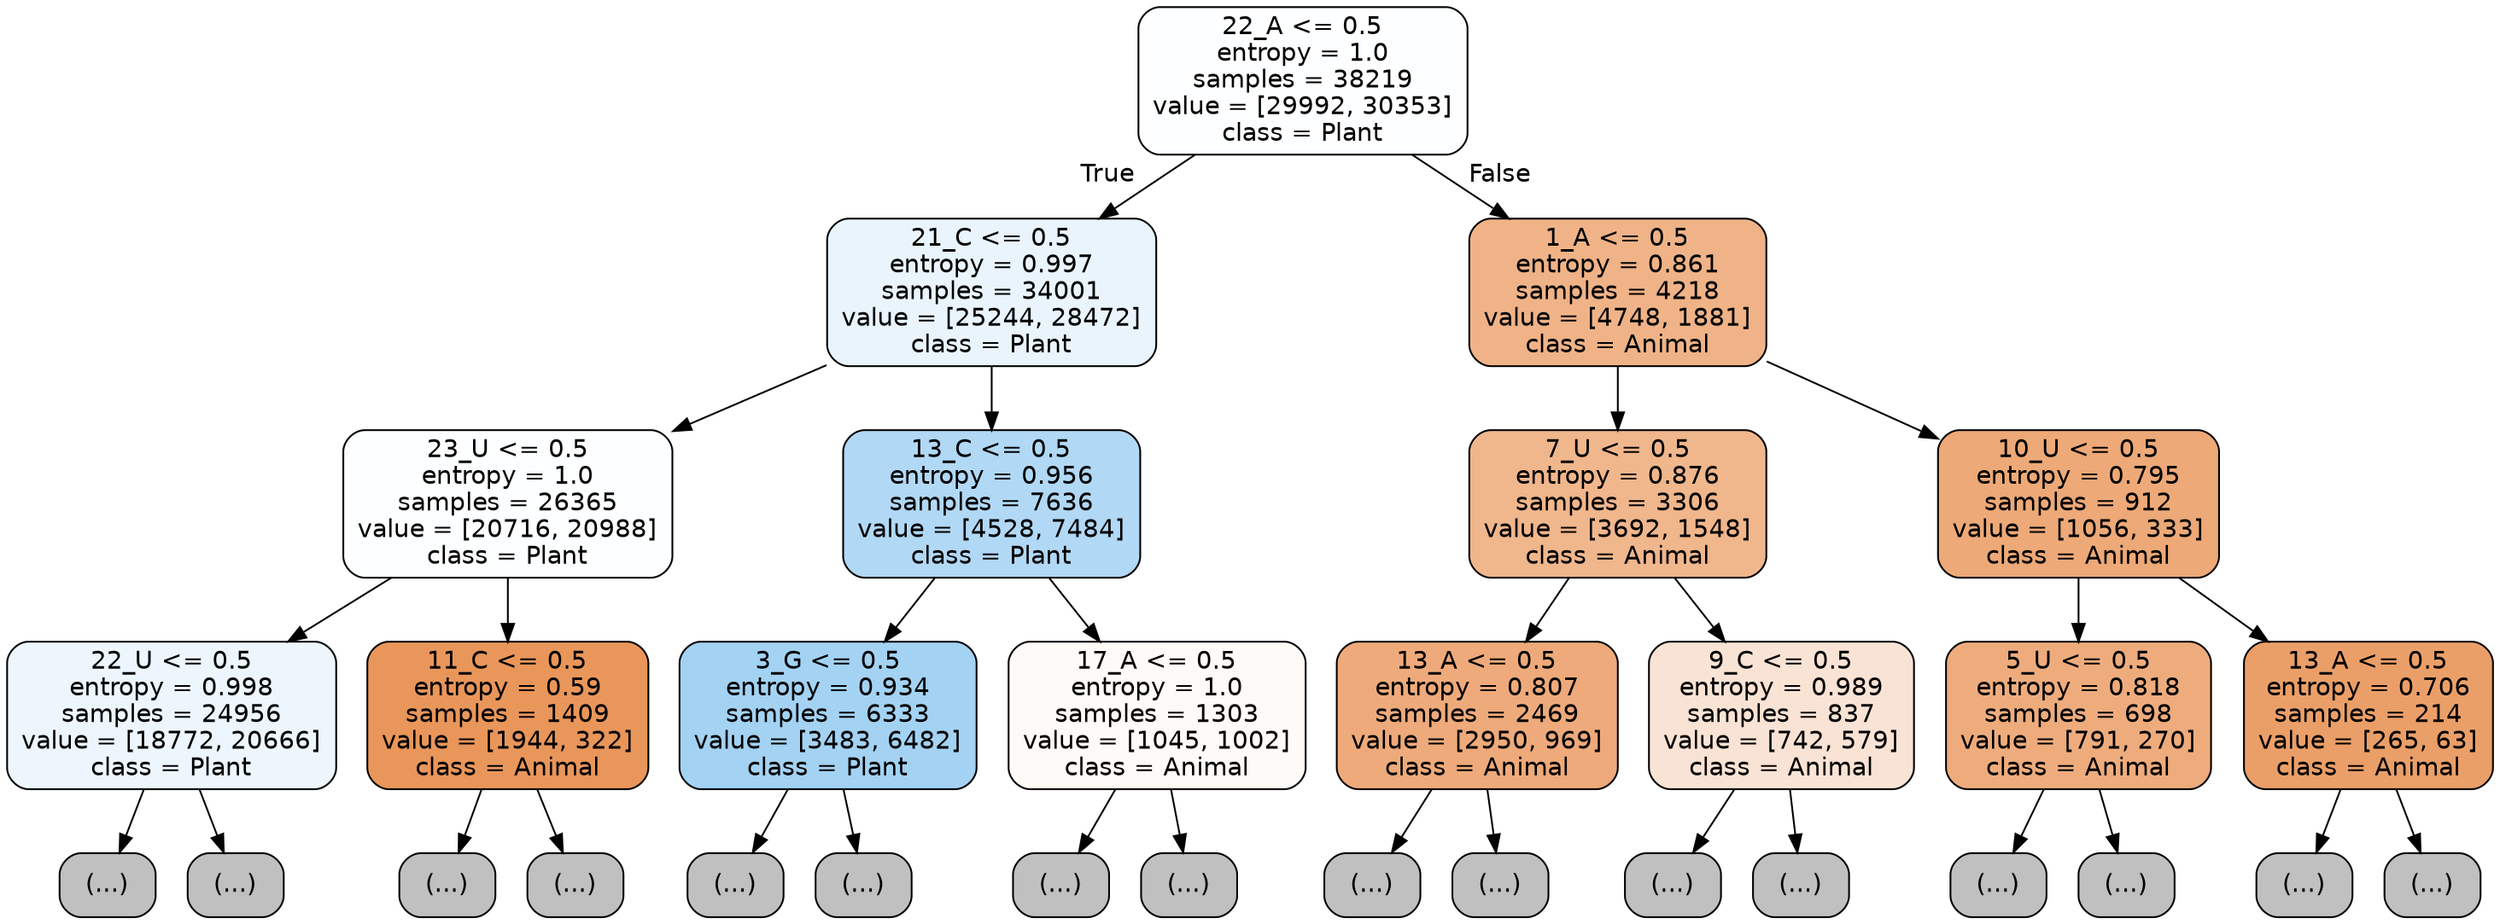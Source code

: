 digraph Tree {
node [shape=box, style="filled, rounded", color="black", fontname="helvetica"] ;
edge [fontname="helvetica"] ;
0 [label="22_A <= 0.5\nentropy = 1.0\nsamples = 38219\nvalue = [29992, 30353]\nclass = Plant", fillcolor="#fdfeff"] ;
1 [label="21_C <= 0.5\nentropy = 0.997\nsamples = 34001\nvalue = [25244, 28472]\nclass = Plant", fillcolor="#e9f4fc"] ;
0 -> 1 [labeldistance=2.5, labelangle=45, headlabel="True"] ;
2 [label="23_U <= 0.5\nentropy = 1.0\nsamples = 26365\nvalue = [20716, 20988]\nclass = Plant", fillcolor="#fcfeff"] ;
1 -> 2 ;
3 [label="22_U <= 0.5\nentropy = 0.998\nsamples = 24956\nvalue = [18772, 20666]\nclass = Plant", fillcolor="#edf6fd"] ;
2 -> 3 ;
4 [label="(...)", fillcolor="#C0C0C0"] ;
3 -> 4 ;
10229 [label="(...)", fillcolor="#C0C0C0"] ;
3 -> 10229 ;
11498 [label="11_C <= 0.5\nentropy = 0.59\nsamples = 1409\nvalue = [1944, 322]\nclass = Animal", fillcolor="#e9965a"] ;
2 -> 11498 ;
11499 [label="(...)", fillcolor="#C0C0C0"] ;
11498 -> 11499 ;
11794 [label="(...)", fillcolor="#C0C0C0"] ;
11498 -> 11794 ;
11899 [label="13_C <= 0.5\nentropy = 0.956\nsamples = 7636\nvalue = [4528, 7484]\nclass = Plant", fillcolor="#b1d8f5"] ;
1 -> 11899 ;
11900 [label="3_G <= 0.5\nentropy = 0.934\nsamples = 6333\nvalue = [3483, 6482]\nclass = Plant", fillcolor="#a3d2f3"] ;
11899 -> 11900 ;
11901 [label="(...)", fillcolor="#C0C0C0"] ;
11900 -> 11901 ;
13552 [label="(...)", fillcolor="#C0C0C0"] ;
11900 -> 13552 ;
14255 [label="17_A <= 0.5\nentropy = 1.0\nsamples = 1303\nvalue = [1045, 1002]\nclass = Animal", fillcolor="#fefaf7"] ;
11899 -> 14255 ;
14256 [label="(...)", fillcolor="#C0C0C0"] ;
14255 -> 14256 ;
14711 [label="(...)", fillcolor="#C0C0C0"] ;
14255 -> 14711 ;
14848 [label="1_A <= 0.5\nentropy = 0.861\nsamples = 4218\nvalue = [4748, 1881]\nclass = Animal", fillcolor="#efb387"] ;
0 -> 14848 [labeldistance=2.5, labelangle=-45, headlabel="False"] ;
14849 [label="7_U <= 0.5\nentropy = 0.876\nsamples = 3306\nvalue = [3692, 1548]\nclass = Animal", fillcolor="#f0b68c"] ;
14848 -> 14849 ;
14850 [label="13_A <= 0.5\nentropy = 0.807\nsamples = 2469\nvalue = [2950, 969]\nclass = Animal", fillcolor="#eeaa7a"] ;
14849 -> 14850 ;
14851 [label="(...)", fillcolor="#C0C0C0"] ;
14850 -> 14851 ;
15694 [label="(...)", fillcolor="#C0C0C0"] ;
14850 -> 15694 ;
15909 [label="9_C <= 0.5\nentropy = 0.989\nsamples = 837\nvalue = [742, 579]\nclass = Animal", fillcolor="#f9e3d4"] ;
14849 -> 15909 ;
15910 [label="(...)", fillcolor="#C0C0C0"] ;
15909 -> 15910 ;
16267 [label="(...)", fillcolor="#C0C0C0"] ;
15909 -> 16267 ;
16372 [label="10_U <= 0.5\nentropy = 0.795\nsamples = 912\nvalue = [1056, 333]\nclass = Animal", fillcolor="#eda977"] ;
14848 -> 16372 ;
16373 [label="5_U <= 0.5\nentropy = 0.818\nsamples = 698\nvalue = [791, 270]\nclass = Animal", fillcolor="#eeac7d"] ;
16372 -> 16373 ;
16374 [label="(...)", fillcolor="#C0C0C0"] ;
16373 -> 16374 ;
16651 [label="(...)", fillcolor="#C0C0C0"] ;
16373 -> 16651 ;
16722 [label="13_A <= 0.5\nentropy = 0.706\nsamples = 214\nvalue = [265, 63]\nclass = Animal", fillcolor="#eb9f68"] ;
16372 -> 16722 ;
16723 [label="(...)", fillcolor="#C0C0C0"] ;
16722 -> 16723 ;
16804 [label="(...)", fillcolor="#C0C0C0"] ;
16722 -> 16804 ;
}